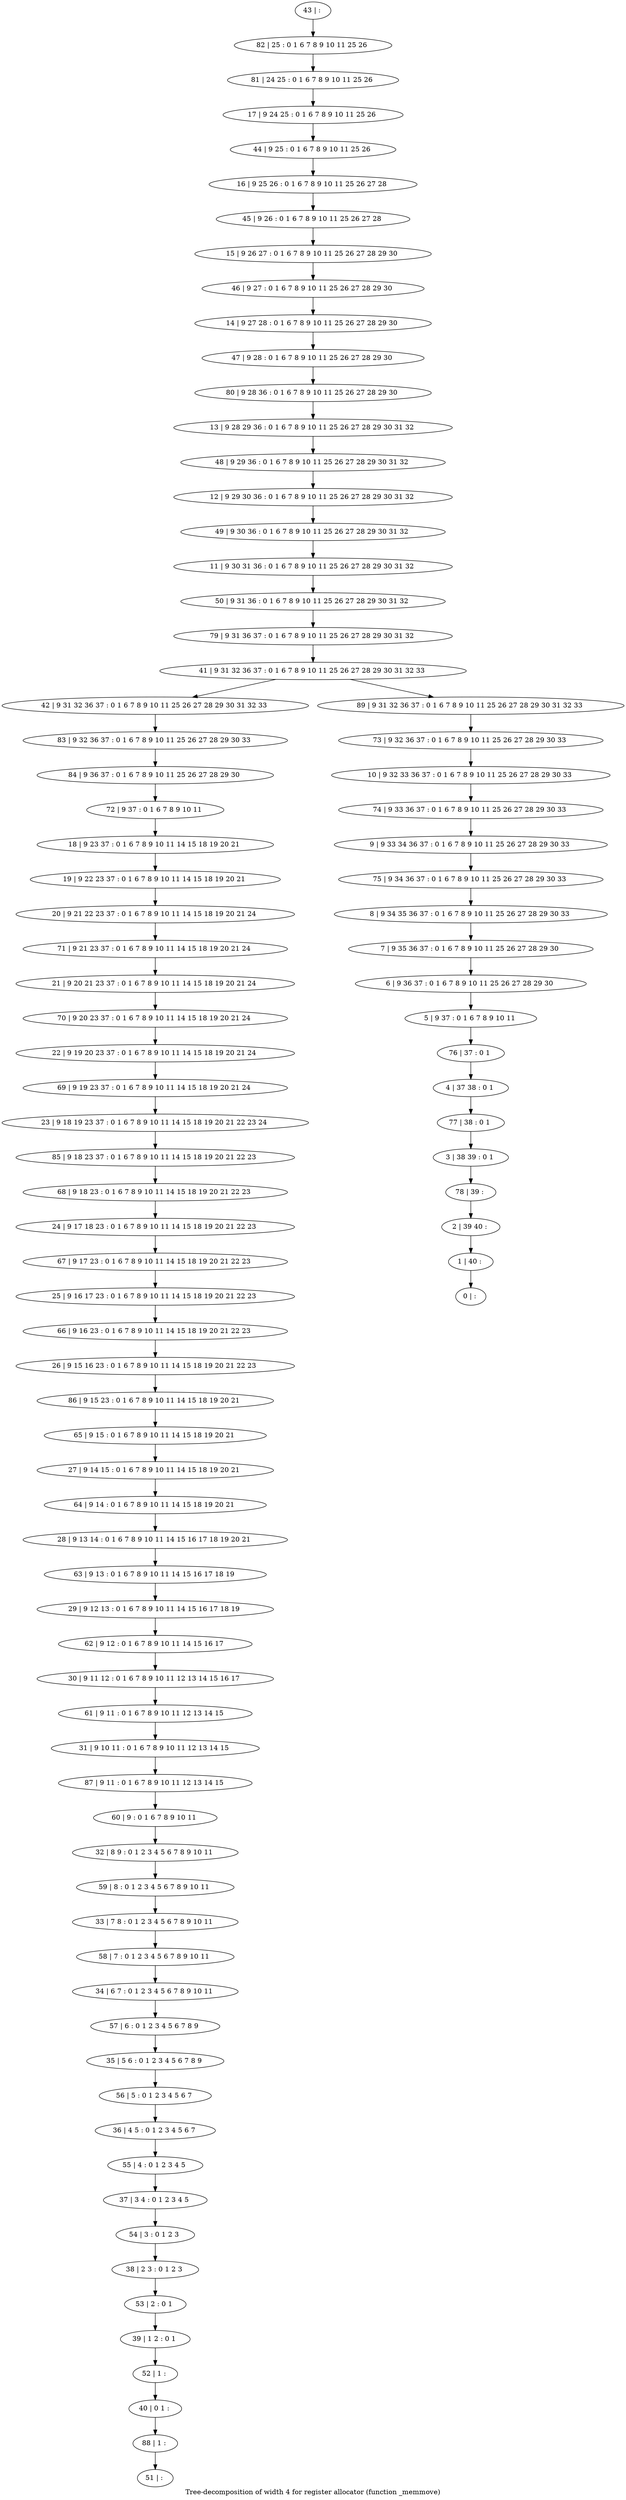 digraph G {
graph [label="Tree-decomposition of width 4 for register allocator (function _memmove)"]
0[label="0 | : "];
1[label="1 | 40 : "];
2[label="2 | 39 40 : "];
3[label="3 | 38 39 : 0 1 "];
4[label="4 | 37 38 : 0 1 "];
5[label="5 | 9 37 : 0 1 6 7 8 9 10 11 "];
6[label="6 | 9 36 37 : 0 1 6 7 8 9 10 11 25 26 27 28 29 30 "];
7[label="7 | 9 35 36 37 : 0 1 6 7 8 9 10 11 25 26 27 28 29 30 "];
8[label="8 | 9 34 35 36 37 : 0 1 6 7 8 9 10 11 25 26 27 28 29 30 33 "];
9[label="9 | 9 33 34 36 37 : 0 1 6 7 8 9 10 11 25 26 27 28 29 30 33 "];
10[label="10 | 9 32 33 36 37 : 0 1 6 7 8 9 10 11 25 26 27 28 29 30 33 "];
11[label="11 | 9 30 31 36 : 0 1 6 7 8 9 10 11 25 26 27 28 29 30 31 32 "];
12[label="12 | 9 29 30 36 : 0 1 6 7 8 9 10 11 25 26 27 28 29 30 31 32 "];
13[label="13 | 9 28 29 36 : 0 1 6 7 8 9 10 11 25 26 27 28 29 30 31 32 "];
14[label="14 | 9 27 28 : 0 1 6 7 8 9 10 11 25 26 27 28 29 30 "];
15[label="15 | 9 26 27 : 0 1 6 7 8 9 10 11 25 26 27 28 29 30 "];
16[label="16 | 9 25 26 : 0 1 6 7 8 9 10 11 25 26 27 28 "];
17[label="17 | 9 24 25 : 0 1 6 7 8 9 10 11 25 26 "];
18[label="18 | 9 23 37 : 0 1 6 7 8 9 10 11 14 15 18 19 20 21 "];
19[label="19 | 9 22 23 37 : 0 1 6 7 8 9 10 11 14 15 18 19 20 21 "];
20[label="20 | 9 21 22 23 37 : 0 1 6 7 8 9 10 11 14 15 18 19 20 21 24 "];
21[label="21 | 9 20 21 23 37 : 0 1 6 7 8 9 10 11 14 15 18 19 20 21 24 "];
22[label="22 | 9 19 20 23 37 : 0 1 6 7 8 9 10 11 14 15 18 19 20 21 24 "];
23[label="23 | 9 18 19 23 37 : 0 1 6 7 8 9 10 11 14 15 18 19 20 21 22 23 24 "];
24[label="24 | 9 17 18 23 : 0 1 6 7 8 9 10 11 14 15 18 19 20 21 22 23 "];
25[label="25 | 9 16 17 23 : 0 1 6 7 8 9 10 11 14 15 18 19 20 21 22 23 "];
26[label="26 | 9 15 16 23 : 0 1 6 7 8 9 10 11 14 15 18 19 20 21 22 23 "];
27[label="27 | 9 14 15 : 0 1 6 7 8 9 10 11 14 15 18 19 20 21 "];
28[label="28 | 9 13 14 : 0 1 6 7 8 9 10 11 14 15 16 17 18 19 20 21 "];
29[label="29 | 9 12 13 : 0 1 6 7 8 9 10 11 14 15 16 17 18 19 "];
30[label="30 | 9 11 12 : 0 1 6 7 8 9 10 11 12 13 14 15 16 17 "];
31[label="31 | 9 10 11 : 0 1 6 7 8 9 10 11 12 13 14 15 "];
32[label="32 | 8 9 : 0 1 2 3 4 5 6 7 8 9 10 11 "];
33[label="33 | 7 8 : 0 1 2 3 4 5 6 7 8 9 10 11 "];
34[label="34 | 6 7 : 0 1 2 3 4 5 6 7 8 9 10 11 "];
35[label="35 | 5 6 : 0 1 2 3 4 5 6 7 8 9 "];
36[label="36 | 4 5 : 0 1 2 3 4 5 6 7 "];
37[label="37 | 3 4 : 0 1 2 3 4 5 "];
38[label="38 | 2 3 : 0 1 2 3 "];
39[label="39 | 1 2 : 0 1 "];
40[label="40 | 0 1 : "];
41[label="41 | 9 31 32 36 37 : 0 1 6 7 8 9 10 11 25 26 27 28 29 30 31 32 33 "];
42[label="42 | 9 31 32 36 37 : 0 1 6 7 8 9 10 11 25 26 27 28 29 30 31 32 33 "];
43[label="43 | : "];
44[label="44 | 9 25 : 0 1 6 7 8 9 10 11 25 26 "];
45[label="45 | 9 26 : 0 1 6 7 8 9 10 11 25 26 27 28 "];
46[label="46 | 9 27 : 0 1 6 7 8 9 10 11 25 26 27 28 29 30 "];
47[label="47 | 9 28 : 0 1 6 7 8 9 10 11 25 26 27 28 29 30 "];
48[label="48 | 9 29 36 : 0 1 6 7 8 9 10 11 25 26 27 28 29 30 31 32 "];
49[label="49 | 9 30 36 : 0 1 6 7 8 9 10 11 25 26 27 28 29 30 31 32 "];
50[label="50 | 9 31 36 : 0 1 6 7 8 9 10 11 25 26 27 28 29 30 31 32 "];
51[label="51 | : "];
52[label="52 | 1 : "];
53[label="53 | 2 : 0 1 "];
54[label="54 | 3 : 0 1 2 3 "];
55[label="55 | 4 : 0 1 2 3 4 5 "];
56[label="56 | 5 : 0 1 2 3 4 5 6 7 "];
57[label="57 | 6 : 0 1 2 3 4 5 6 7 8 9 "];
58[label="58 | 7 : 0 1 2 3 4 5 6 7 8 9 10 11 "];
59[label="59 | 8 : 0 1 2 3 4 5 6 7 8 9 10 11 "];
60[label="60 | 9 : 0 1 6 7 8 9 10 11 "];
61[label="61 | 9 11 : 0 1 6 7 8 9 10 11 12 13 14 15 "];
62[label="62 | 9 12 : 0 1 6 7 8 9 10 11 14 15 16 17 "];
63[label="63 | 9 13 : 0 1 6 7 8 9 10 11 14 15 16 17 18 19 "];
64[label="64 | 9 14 : 0 1 6 7 8 9 10 11 14 15 18 19 20 21 "];
65[label="65 | 9 15 : 0 1 6 7 8 9 10 11 14 15 18 19 20 21 "];
66[label="66 | 9 16 23 : 0 1 6 7 8 9 10 11 14 15 18 19 20 21 22 23 "];
67[label="67 | 9 17 23 : 0 1 6 7 8 9 10 11 14 15 18 19 20 21 22 23 "];
68[label="68 | 9 18 23 : 0 1 6 7 8 9 10 11 14 15 18 19 20 21 22 23 "];
69[label="69 | 9 19 23 37 : 0 1 6 7 8 9 10 11 14 15 18 19 20 21 24 "];
70[label="70 | 9 20 23 37 : 0 1 6 7 8 9 10 11 14 15 18 19 20 21 24 "];
71[label="71 | 9 21 23 37 : 0 1 6 7 8 9 10 11 14 15 18 19 20 21 24 "];
72[label="72 | 9 37 : 0 1 6 7 8 9 10 11 "];
73[label="73 | 9 32 36 37 : 0 1 6 7 8 9 10 11 25 26 27 28 29 30 33 "];
74[label="74 | 9 33 36 37 : 0 1 6 7 8 9 10 11 25 26 27 28 29 30 33 "];
75[label="75 | 9 34 36 37 : 0 1 6 7 8 9 10 11 25 26 27 28 29 30 33 "];
76[label="76 | 37 : 0 1 "];
77[label="77 | 38 : 0 1 "];
78[label="78 | 39 : "];
79[label="79 | 9 31 36 37 : 0 1 6 7 8 9 10 11 25 26 27 28 29 30 31 32 "];
80[label="80 | 9 28 36 : 0 1 6 7 8 9 10 11 25 26 27 28 29 30 "];
81[label="81 | 24 25 : 0 1 6 7 8 9 10 11 25 26 "];
82[label="82 | 25 : 0 1 6 7 8 9 10 11 25 26 "];
83[label="83 | 9 32 36 37 : 0 1 6 7 8 9 10 11 25 26 27 28 29 30 33 "];
84[label="84 | 9 36 37 : 0 1 6 7 8 9 10 11 25 26 27 28 29 30 "];
85[label="85 | 9 18 23 37 : 0 1 6 7 8 9 10 11 14 15 18 19 20 21 22 23 "];
86[label="86 | 9 15 23 : 0 1 6 7 8 9 10 11 14 15 18 19 20 21 "];
87[label="87 | 9 11 : 0 1 6 7 8 9 10 11 12 13 14 15 "];
88[label="88 | 1 : "];
89[label="89 | 9 31 32 36 37 : 0 1 6 7 8 9 10 11 25 26 27 28 29 30 31 32 33 "];
18->19 ;
19->20 ;
52->40 ;
39->52 ;
53->39 ;
38->53 ;
54->38 ;
37->54 ;
55->37 ;
36->55 ;
56->36 ;
35->56 ;
57->35 ;
34->57 ;
58->34 ;
33->58 ;
59->33 ;
32->59 ;
60->32 ;
61->31 ;
30->61 ;
62->30 ;
29->62 ;
63->29 ;
28->63 ;
64->28 ;
27->64 ;
65->27 ;
66->26 ;
25->66 ;
67->25 ;
24->67 ;
68->24 ;
69->23 ;
22->69 ;
70->22 ;
21->70 ;
71->21 ;
20->71 ;
72->18 ;
42->83 ;
84->72 ;
83->84 ;
85->68 ;
23->85 ;
86->65 ;
26->86 ;
87->60 ;
31->87 ;
88->51 ;
40->88 ;
43->82 ;
82->81 ;
81->17 ;
17->44 ;
44->16 ;
16->45 ;
45->15 ;
15->46 ;
46->14 ;
14->47 ;
47->80 ;
80->13 ;
13->48 ;
48->12 ;
12->49 ;
49->11 ;
11->50 ;
50->79 ;
79->41 ;
73->10 ;
10->74 ;
74->9 ;
9->75 ;
75->8 ;
8->7 ;
7->6 ;
6->5 ;
5->76 ;
76->4 ;
4->77 ;
77->3 ;
3->78 ;
78->2 ;
2->1 ;
1->0 ;
89->73 ;
41->42 ;
41->89 ;
}
